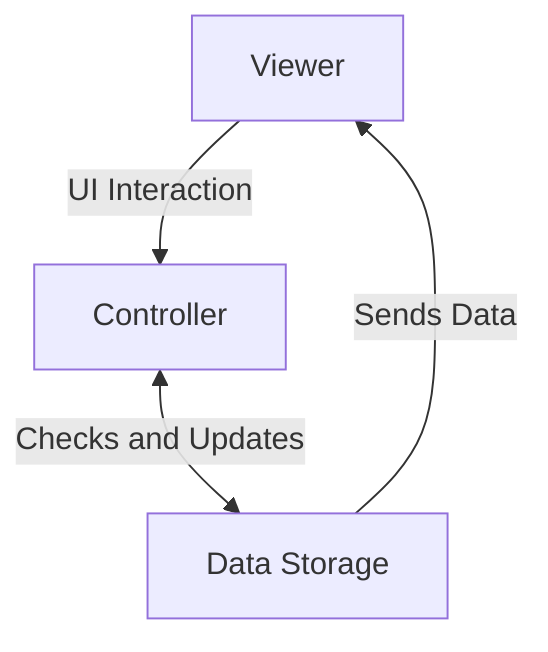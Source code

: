 graph TD
    A[Viewer] -->|UI Interaction| B[Controller]
    B <-->|Checks and Updates| C[Data Storage]
    C -->|Sends Data| A